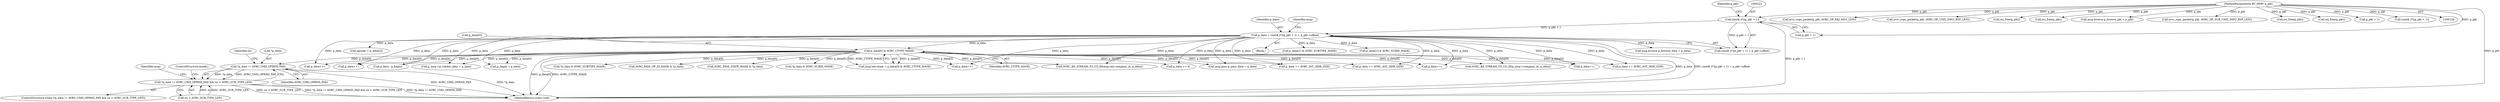 digraph "0_Android_830cb39cb2a0f1bf6704d264e2a5c5029c175dd7@pointer" {
"1000619" [label="(Call,*p_data != AVRC_CMD_OPRND_PAD)"];
"1000305" [label="(Call,p_data[0] & AVRC_CTYPE_MASK)"];
"1000218" [label="(Call,p_data = (uint8_t*)(p_pkt + 1) + p_pkt->offset)"];
"1000221" [label="(Call,(uint8_t*)(p_pkt + 1))"];
"1000132" [label="(MethodParameterIn,BT_HDR* p_pkt)"];
"1000618" [label="(Call,*p_data != AVRC_CMD_OPRND_PAD && xx < AVRC_SUB_TYPE_LEN)"];
"1000306" [label="(Call,p_data[0])"];
"1000219" [label="(Identifier,p_data)"];
"1000218" [label="(Call,p_data = (uint8_t*)(p_pkt + 1) + p_pkt->offset)"];
"1000221" [label="(Call,(uint8_t*)(p_pkt + 1))"];
"1000478" [label="(Call,p_data += 4)"];
"1000698" [label="(Call,AVRC_BE_STREAM_TO_CO_ID(p_msg->company_id, p_data))"];
"1000871" [label="(Call,p_data++)"];
"1000254" [label="(Call,msg.browse.p_browse_data = p_data)"];
"1000631" [label="(Identifier,msg)"];
"1000598" [label="(Call,p_data += AVRC_AVC_HDR_SIZE)"];
"1000349" [label="(Call,opcode = p_data[2])"];
"1000619" [label="(Call,*p_data != AVRC_CMD_OPRND_PAD)"];
"1000695" [label="(Call,p_data += AVRC_AVC_HDR_SIZE)"];
"1000973" [label="(Call,avrc_copy_packet(p_pkt, AVRC_OP_REJ_MSG_LEN))"];
"1000716" [label="(Call,p_data - p_begin)"];
"1000488" [label="(Call,*p_data & AVRC_SUBTYPE_MASK)"];
"1000838" [label="(Call,p_data += AVRC_AVC_HDR_SIZE)"];
"1000132" [label="(MethodParameterIn,BT_HDR* p_pkt)"];
"1000394" [label="(Call,avrc_copy_packet(p_pkt, AVRC_OP_UNIT_INFO_RSP_LEN))"];
"1000622" [label="(Identifier,AVRC_CMD_OPRND_PAD)"];
"1000847" [label="(Call,AVRC_PASS_OP_ID_MASK & *p_data)"];
"1000637" [label="(Call,p_data++)"];
"1000618" [label="(Call,*p_data != AVRC_CMD_OPRND_PAD && xx < AVRC_SUB_TYPE_LEN)"];
"1001055" [label="(Call,osi_free(p_pkt))"];
"1000911" [label="(Call,msg.pass.p_pass_data = p_data)"];
"1000296" [label="(Call,osi_free(p_pkt))"];
"1000620" [label="(Call,*p_data)"];
"1000852" [label="(Call,AVRC_PASS_STATE_MASK & *p_data)"];
"1000270" [label="(Call,msg.browse.p_browse_pkt = p_pkt)"];
"1000220" [label="(Call,(uint8_t*)(p_pkt + 1) + p_pkt->offset)"];
"1000503" [label="(Call,p_data++)"];
"1000521" [label="(Call,avrc_copy_packet(p_pkt, AVRC_OP_SUB_UNIT_INFO_RSP_LEN))"];
"1000617" [label="(ControlStructure,while (*p_data != AVRC_CMD_OPRND_PAD && xx < AVRC_SUB_TYPE_LEN))"];
"1000499" [label="(Call,*p_data & AVRC_SUBID_MASK)"];
"1000880" [label="(Call,p_data++)"];
"1000299" [label="(Call,msg.hdr.ctype = p_data[0] & AVRC_CTYPE_MASK)"];
"1000703" [label="(Call,p_msg->p_vendor_data = p_data)"];
"1000133" [label="(Block,)"];
"1000659" [label="(ControlStructure,break;)"];
"1000332" [label="(Call,p_data[1] & AVRC_SUBTYPE_MASK)"];
"1000227" [label="(Identifier,p_pkt)"];
"1000188" [label="(Call,osi_free(p_pkt))"];
"1000344" [label="(Call,p_data[1] & AVRC_SUBID_MASK)"];
"1000223" [label="(Call,p_pkt + 1)"];
"1000196" [label="(Call,osi_free(p_pkt))"];
"1000231" [label="(Identifier,msg)"];
"1000673" [label="(Call,p_begin = p_data)"];
"1000667" [label="(Call,p_pkt + 1)"];
"1000610" [label="(Call,p_data++)"];
"1000624" [label="(Identifier,xx)"];
"1000305" [label="(Call,p_data[0] & AVRC_CTYPE_MASK)"];
"1000665" [label="(Call,(uint8_t*)(p_pkt + 1))"];
"1001057" [label="(MethodReturn,static void)"];
"1000505" [label="(Call,AVRC_BE_STREAM_TO_CO_ID(msg.unit.company_id, p_data))"];
"1000623" [label="(Call,xx < AVRC_SUB_TYPE_LEN)"];
"1000309" [label="(Identifier,AVRC_CTYPE_MASK)"];
"1000619" -> "1000618"  [label="AST: "];
"1000619" -> "1000622"  [label="CFG: "];
"1000620" -> "1000619"  [label="AST: "];
"1000622" -> "1000619"  [label="AST: "];
"1000624" -> "1000619"  [label="CFG: "];
"1000618" -> "1000619"  [label="CFG: "];
"1000619" -> "1001057"  [label="DDG: AVRC_CMD_OPRND_PAD"];
"1000619" -> "1001057"  [label="DDG: *p_data"];
"1000619" -> "1000618"  [label="DDG: *p_data"];
"1000619" -> "1000618"  [label="DDG: AVRC_CMD_OPRND_PAD"];
"1000305" -> "1000619"  [label="DDG: p_data[0]"];
"1000305" -> "1000299"  [label="AST: "];
"1000305" -> "1000309"  [label="CFG: "];
"1000306" -> "1000305"  [label="AST: "];
"1000309" -> "1000305"  [label="AST: "];
"1000299" -> "1000305"  [label="CFG: "];
"1000305" -> "1001057"  [label="DDG: AVRC_CTYPE_MASK"];
"1000305" -> "1001057"  [label="DDG: p_data[0]"];
"1000305" -> "1000299"  [label="DDG: p_data[0]"];
"1000305" -> "1000299"  [label="DDG: AVRC_CTYPE_MASK"];
"1000218" -> "1000305"  [label="DDG: p_data"];
"1000305" -> "1000478"  [label="DDG: p_data[0]"];
"1000305" -> "1000488"  [label="DDG: p_data[0]"];
"1000305" -> "1000499"  [label="DDG: p_data[0]"];
"1000305" -> "1000503"  [label="DDG: p_data[0]"];
"1000305" -> "1000505"  [label="DDG: p_data[0]"];
"1000305" -> "1000598"  [label="DDG: p_data[0]"];
"1000305" -> "1000610"  [label="DDG: p_data[0]"];
"1000305" -> "1000637"  [label="DDG: p_data[0]"];
"1000305" -> "1000673"  [label="DDG: p_data[0]"];
"1000305" -> "1000695"  [label="DDG: p_data[0]"];
"1000305" -> "1000698"  [label="DDG: p_data[0]"];
"1000305" -> "1000703"  [label="DDG: p_data[0]"];
"1000305" -> "1000716"  [label="DDG: p_data[0]"];
"1000305" -> "1000838"  [label="DDG: p_data[0]"];
"1000305" -> "1000847"  [label="DDG: p_data[0]"];
"1000305" -> "1000852"  [label="DDG: p_data[0]"];
"1000305" -> "1000871"  [label="DDG: p_data[0]"];
"1000305" -> "1000880"  [label="DDG: p_data[0]"];
"1000305" -> "1000911"  [label="DDG: p_data[0]"];
"1000218" -> "1000133"  [label="AST: "];
"1000218" -> "1000220"  [label="CFG: "];
"1000219" -> "1000218"  [label="AST: "];
"1000220" -> "1000218"  [label="AST: "];
"1000231" -> "1000218"  [label="CFG: "];
"1000218" -> "1001057"  [label="DDG: p_data"];
"1000218" -> "1001057"  [label="DDG: (uint8_t*)(p_pkt + 1) + p_pkt->offset"];
"1000221" -> "1000218"  [label="DDG: p_pkt + 1"];
"1000218" -> "1000254"  [label="DDG: p_data"];
"1000218" -> "1000332"  [label="DDG: p_data"];
"1000218" -> "1000344"  [label="DDG: p_data"];
"1000218" -> "1000349"  [label="DDG: p_data"];
"1000218" -> "1000478"  [label="DDG: p_data"];
"1000218" -> "1000503"  [label="DDG: p_data"];
"1000218" -> "1000505"  [label="DDG: p_data"];
"1000218" -> "1000598"  [label="DDG: p_data"];
"1000218" -> "1000610"  [label="DDG: p_data"];
"1000218" -> "1000637"  [label="DDG: p_data"];
"1000218" -> "1000673"  [label="DDG: p_data"];
"1000218" -> "1000695"  [label="DDG: p_data"];
"1000218" -> "1000698"  [label="DDG: p_data"];
"1000218" -> "1000703"  [label="DDG: p_data"];
"1000218" -> "1000716"  [label="DDG: p_data"];
"1000218" -> "1000838"  [label="DDG: p_data"];
"1000218" -> "1000871"  [label="DDG: p_data"];
"1000218" -> "1000880"  [label="DDG: p_data"];
"1000218" -> "1000911"  [label="DDG: p_data"];
"1000221" -> "1000220"  [label="AST: "];
"1000221" -> "1000223"  [label="CFG: "];
"1000222" -> "1000221"  [label="AST: "];
"1000223" -> "1000221"  [label="AST: "];
"1000227" -> "1000221"  [label="CFG: "];
"1000221" -> "1001057"  [label="DDG: p_pkt + 1"];
"1000221" -> "1000220"  [label="DDG: p_pkt + 1"];
"1000132" -> "1000221"  [label="DDG: p_pkt"];
"1000132" -> "1000128"  [label="AST: "];
"1000132" -> "1001057"  [label="DDG: p_pkt"];
"1000132" -> "1000188"  [label="DDG: p_pkt"];
"1000132" -> "1000196"  [label="DDG: p_pkt"];
"1000132" -> "1000223"  [label="DDG: p_pkt"];
"1000132" -> "1000270"  [label="DDG: p_pkt"];
"1000132" -> "1000296"  [label="DDG: p_pkt"];
"1000132" -> "1000394"  [label="DDG: p_pkt"];
"1000132" -> "1000521"  [label="DDG: p_pkt"];
"1000132" -> "1000665"  [label="DDG: p_pkt"];
"1000132" -> "1000667"  [label="DDG: p_pkt"];
"1000132" -> "1000973"  [label="DDG: p_pkt"];
"1000132" -> "1001055"  [label="DDG: p_pkt"];
"1000618" -> "1000617"  [label="AST: "];
"1000618" -> "1000623"  [label="CFG: "];
"1000623" -> "1000618"  [label="AST: "];
"1000631" -> "1000618"  [label="CFG: "];
"1000659" -> "1000618"  [label="CFG: "];
"1000618" -> "1001057"  [label="DDG: xx < AVRC_SUB_TYPE_LEN"];
"1000618" -> "1001057"  [label="DDG: *p_data != AVRC_CMD_OPRND_PAD && xx < AVRC_SUB_TYPE_LEN"];
"1000618" -> "1001057"  [label="DDG: *p_data != AVRC_CMD_OPRND_PAD"];
"1000623" -> "1000618"  [label="DDG: xx"];
"1000623" -> "1000618"  [label="DDG: AVRC_SUB_TYPE_LEN"];
}
